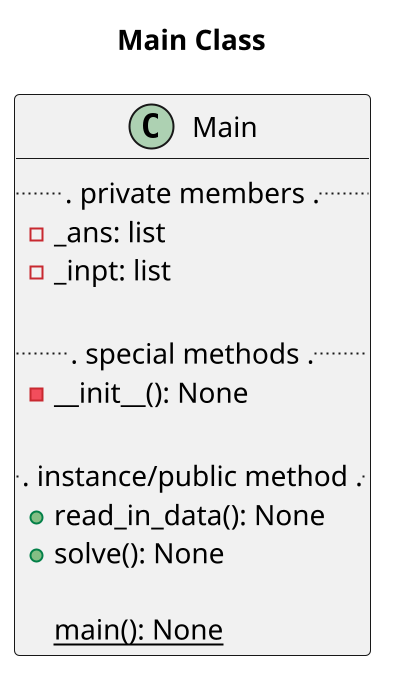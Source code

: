 @startuml Main Class 
scale 2
title Main Class

class Main {
    ... private members ...
    - _ans: list
    - _inpt: list

    ... special methods ...
    - __init__(): None

    ... instance/public method ...
    + read_in_data(): None
    + solve(): None
    
    {static} main(): None
}

@enduml